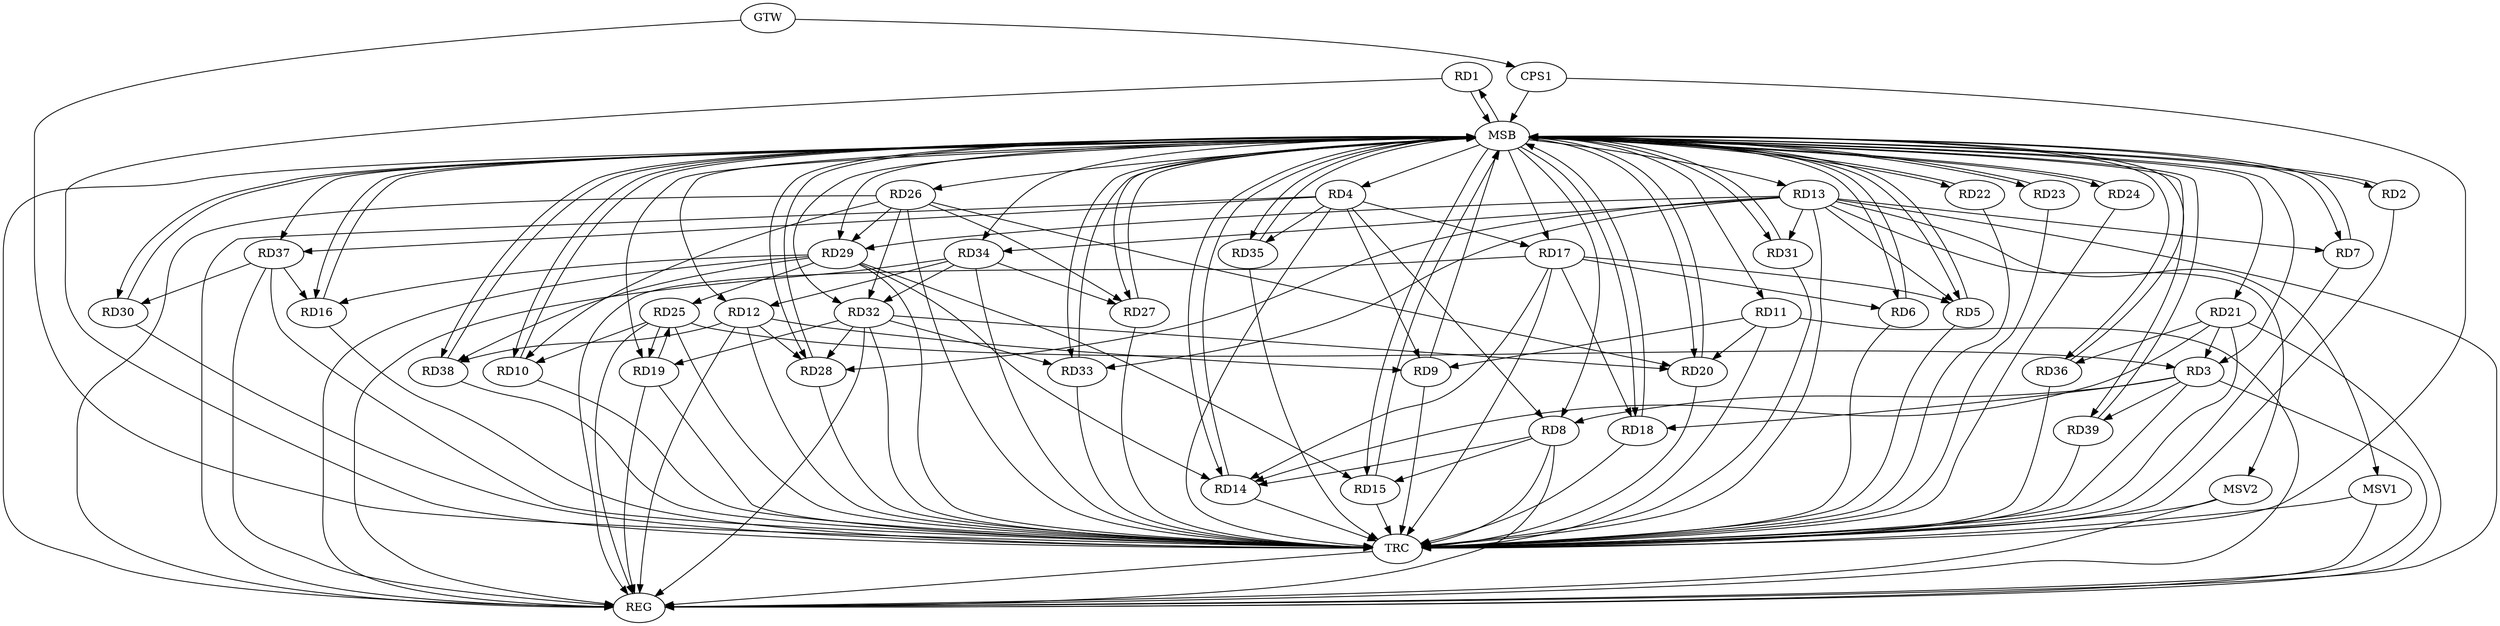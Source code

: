 strict digraph G {
  RD1 [ label="RD1" ];
  RD2 [ label="RD2" ];
  RD3 [ label="RD3" ];
  RD4 [ label="RD4" ];
  RD5 [ label="RD5" ];
  RD6 [ label="RD6" ];
  RD7 [ label="RD7" ];
  RD8 [ label="RD8" ];
  RD9 [ label="RD9" ];
  RD10 [ label="RD10" ];
  RD11 [ label="RD11" ];
  RD12 [ label="RD12" ];
  RD13 [ label="RD13" ];
  RD14 [ label="RD14" ];
  RD15 [ label="RD15" ];
  RD16 [ label="RD16" ];
  RD17 [ label="RD17" ];
  RD18 [ label="RD18" ];
  RD19 [ label="RD19" ];
  RD20 [ label="RD20" ];
  RD21 [ label="RD21" ];
  RD22 [ label="RD22" ];
  RD23 [ label="RD23" ];
  RD24 [ label="RD24" ];
  RD25 [ label="RD25" ];
  RD26 [ label="RD26" ];
  RD27 [ label="RD27" ];
  RD28 [ label="RD28" ];
  RD29 [ label="RD29" ];
  RD30 [ label="RD30" ];
  RD31 [ label="RD31" ];
  RD32 [ label="RD32" ];
  RD33 [ label="RD33" ];
  RD34 [ label="RD34" ];
  RD35 [ label="RD35" ];
  RD36 [ label="RD36" ];
  RD37 [ label="RD37" ];
  RD38 [ label="RD38" ];
  RD39 [ label="RD39" ];
  CPS1 [ label="CPS1" ];
  GTW [ label="GTW" ];
  REG [ label="REG" ];
  MSB [ label="MSB" ];
  TRC [ label="TRC" ];
  MSV1 [ label="MSV1" ];
  MSV2 [ label="MSV2" ];
  RD3 -> RD8;
  RD3 -> RD18;
  RD21 -> RD3;
  RD25 -> RD3;
  RD3 -> RD39;
  RD4 -> RD8;
  RD4 -> RD9;
  RD4 -> RD17;
  RD4 -> RD35;
  RD4 -> RD37;
  RD13 -> RD5;
  RD17 -> RD5;
  RD17 -> RD6;
  RD13 -> RD7;
  RD8 -> RD14;
  RD8 -> RD15;
  RD11 -> RD9;
  RD12 -> RD9;
  RD25 -> RD10;
  RD26 -> RD10;
  RD11 -> RD20;
  RD12 -> RD28;
  RD34 -> RD12;
  RD12 -> RD38;
  RD13 -> RD28;
  RD13 -> RD29;
  RD13 -> RD31;
  RD13 -> RD33;
  RD13 -> RD34;
  RD17 -> RD14;
  RD21 -> RD14;
  RD29 -> RD14;
  RD29 -> RD15;
  RD29 -> RD16;
  RD37 -> RD16;
  RD17 -> RD18;
  RD19 -> RD25;
  RD25 -> RD19;
  RD32 -> RD19;
  RD26 -> RD20;
  RD32 -> RD20;
  RD21 -> RD36;
  RD29 -> RD25;
  RD26 -> RD27;
  RD26 -> RD29;
  RD26 -> RD32;
  RD34 -> RD27;
  RD32 -> RD28;
  RD29 -> RD38;
  RD37 -> RD30;
  RD32 -> RD33;
  RD34 -> RD32;
  GTW -> CPS1;
  RD3 -> REG;
  RD4 -> REG;
  RD8 -> REG;
  RD11 -> REG;
  RD12 -> REG;
  RD13 -> REG;
  RD17 -> REG;
  RD19 -> REG;
  RD21 -> REG;
  RD25 -> REG;
  RD26 -> REG;
  RD29 -> REG;
  RD32 -> REG;
  RD34 -> REG;
  RD37 -> REG;
  RD1 -> MSB;
  MSB -> RD5;
  MSB -> RD6;
  MSB -> RD12;
  MSB -> RD17;
  MSB -> RD22;
  MSB -> RD23;
  MSB -> RD33;
  MSB -> REG;
  RD2 -> MSB;
  MSB -> RD32;
  RD5 -> MSB;
  MSB -> RD20;
  RD6 -> MSB;
  MSB -> RD30;
  RD7 -> MSB;
  MSB -> RD13;
  MSB -> RD16;
  RD9 -> MSB;
  RD10 -> MSB;
  MSB -> RD8;
  MSB -> RD36;
  RD14 -> MSB;
  MSB -> RD35;
  MSB -> RD37;
  RD15 -> MSB;
  MSB -> RD7;
  MSB -> RD10;
  MSB -> RD14;
  MSB -> RD18;
  MSB -> RD24;
  MSB -> RD39;
  RD16 -> MSB;
  MSB -> RD2;
  MSB -> RD38;
  RD18 -> MSB;
  MSB -> RD27;
  MSB -> RD28;
  MSB -> RD29;
  RD20 -> MSB;
  MSB -> RD1;
  MSB -> RD3;
  MSB -> RD21;
  MSB -> RD31;
  RD22 -> MSB;
  MSB -> RD4;
  MSB -> RD15;
  RD23 -> MSB;
  MSB -> RD11;
  MSB -> RD19;
  RD24 -> MSB;
  RD27 -> MSB;
  MSB -> RD26;
  RD28 -> MSB;
  RD30 -> MSB;
  RD31 -> MSB;
  RD33 -> MSB;
  RD35 -> MSB;
  RD36 -> MSB;
  RD38 -> MSB;
  RD39 -> MSB;
  CPS1 -> MSB;
  MSB -> RD34;
  RD1 -> TRC;
  RD2 -> TRC;
  RD3 -> TRC;
  RD4 -> TRC;
  RD5 -> TRC;
  RD6 -> TRC;
  RD7 -> TRC;
  RD8 -> TRC;
  RD9 -> TRC;
  RD10 -> TRC;
  RD11 -> TRC;
  RD12 -> TRC;
  RD13 -> TRC;
  RD14 -> TRC;
  RD15 -> TRC;
  RD16 -> TRC;
  RD17 -> TRC;
  RD18 -> TRC;
  RD19 -> TRC;
  RD20 -> TRC;
  RD21 -> TRC;
  RD22 -> TRC;
  RD23 -> TRC;
  RD24 -> TRC;
  RD25 -> TRC;
  RD26 -> TRC;
  RD27 -> TRC;
  RD28 -> TRC;
  RD29 -> TRC;
  RD30 -> TRC;
  RD31 -> TRC;
  RD32 -> TRC;
  RD33 -> TRC;
  RD34 -> TRC;
  RD35 -> TRC;
  RD36 -> TRC;
  RD37 -> TRC;
  RD38 -> TRC;
  RD39 -> TRC;
  CPS1 -> TRC;
  GTW -> TRC;
  TRC -> REG;
  RD13 -> MSV1;
  RD13 -> MSV2;
  MSV1 -> REG;
  MSV1 -> TRC;
  MSV2 -> REG;
  MSV2 -> TRC;
}
